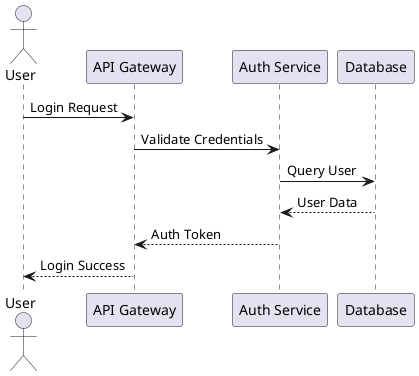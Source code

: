@startuml
actor User
participant "API Gateway" as API
participant "Auth Service" as Auth
participant "Database" as DB

User -> API: Login Request
API -> Auth: Validate Credentials
Auth -> DB: Query User
DB --> Auth: User Data
Auth --> API: Auth Token
API --> User: Login Success

@enduml
